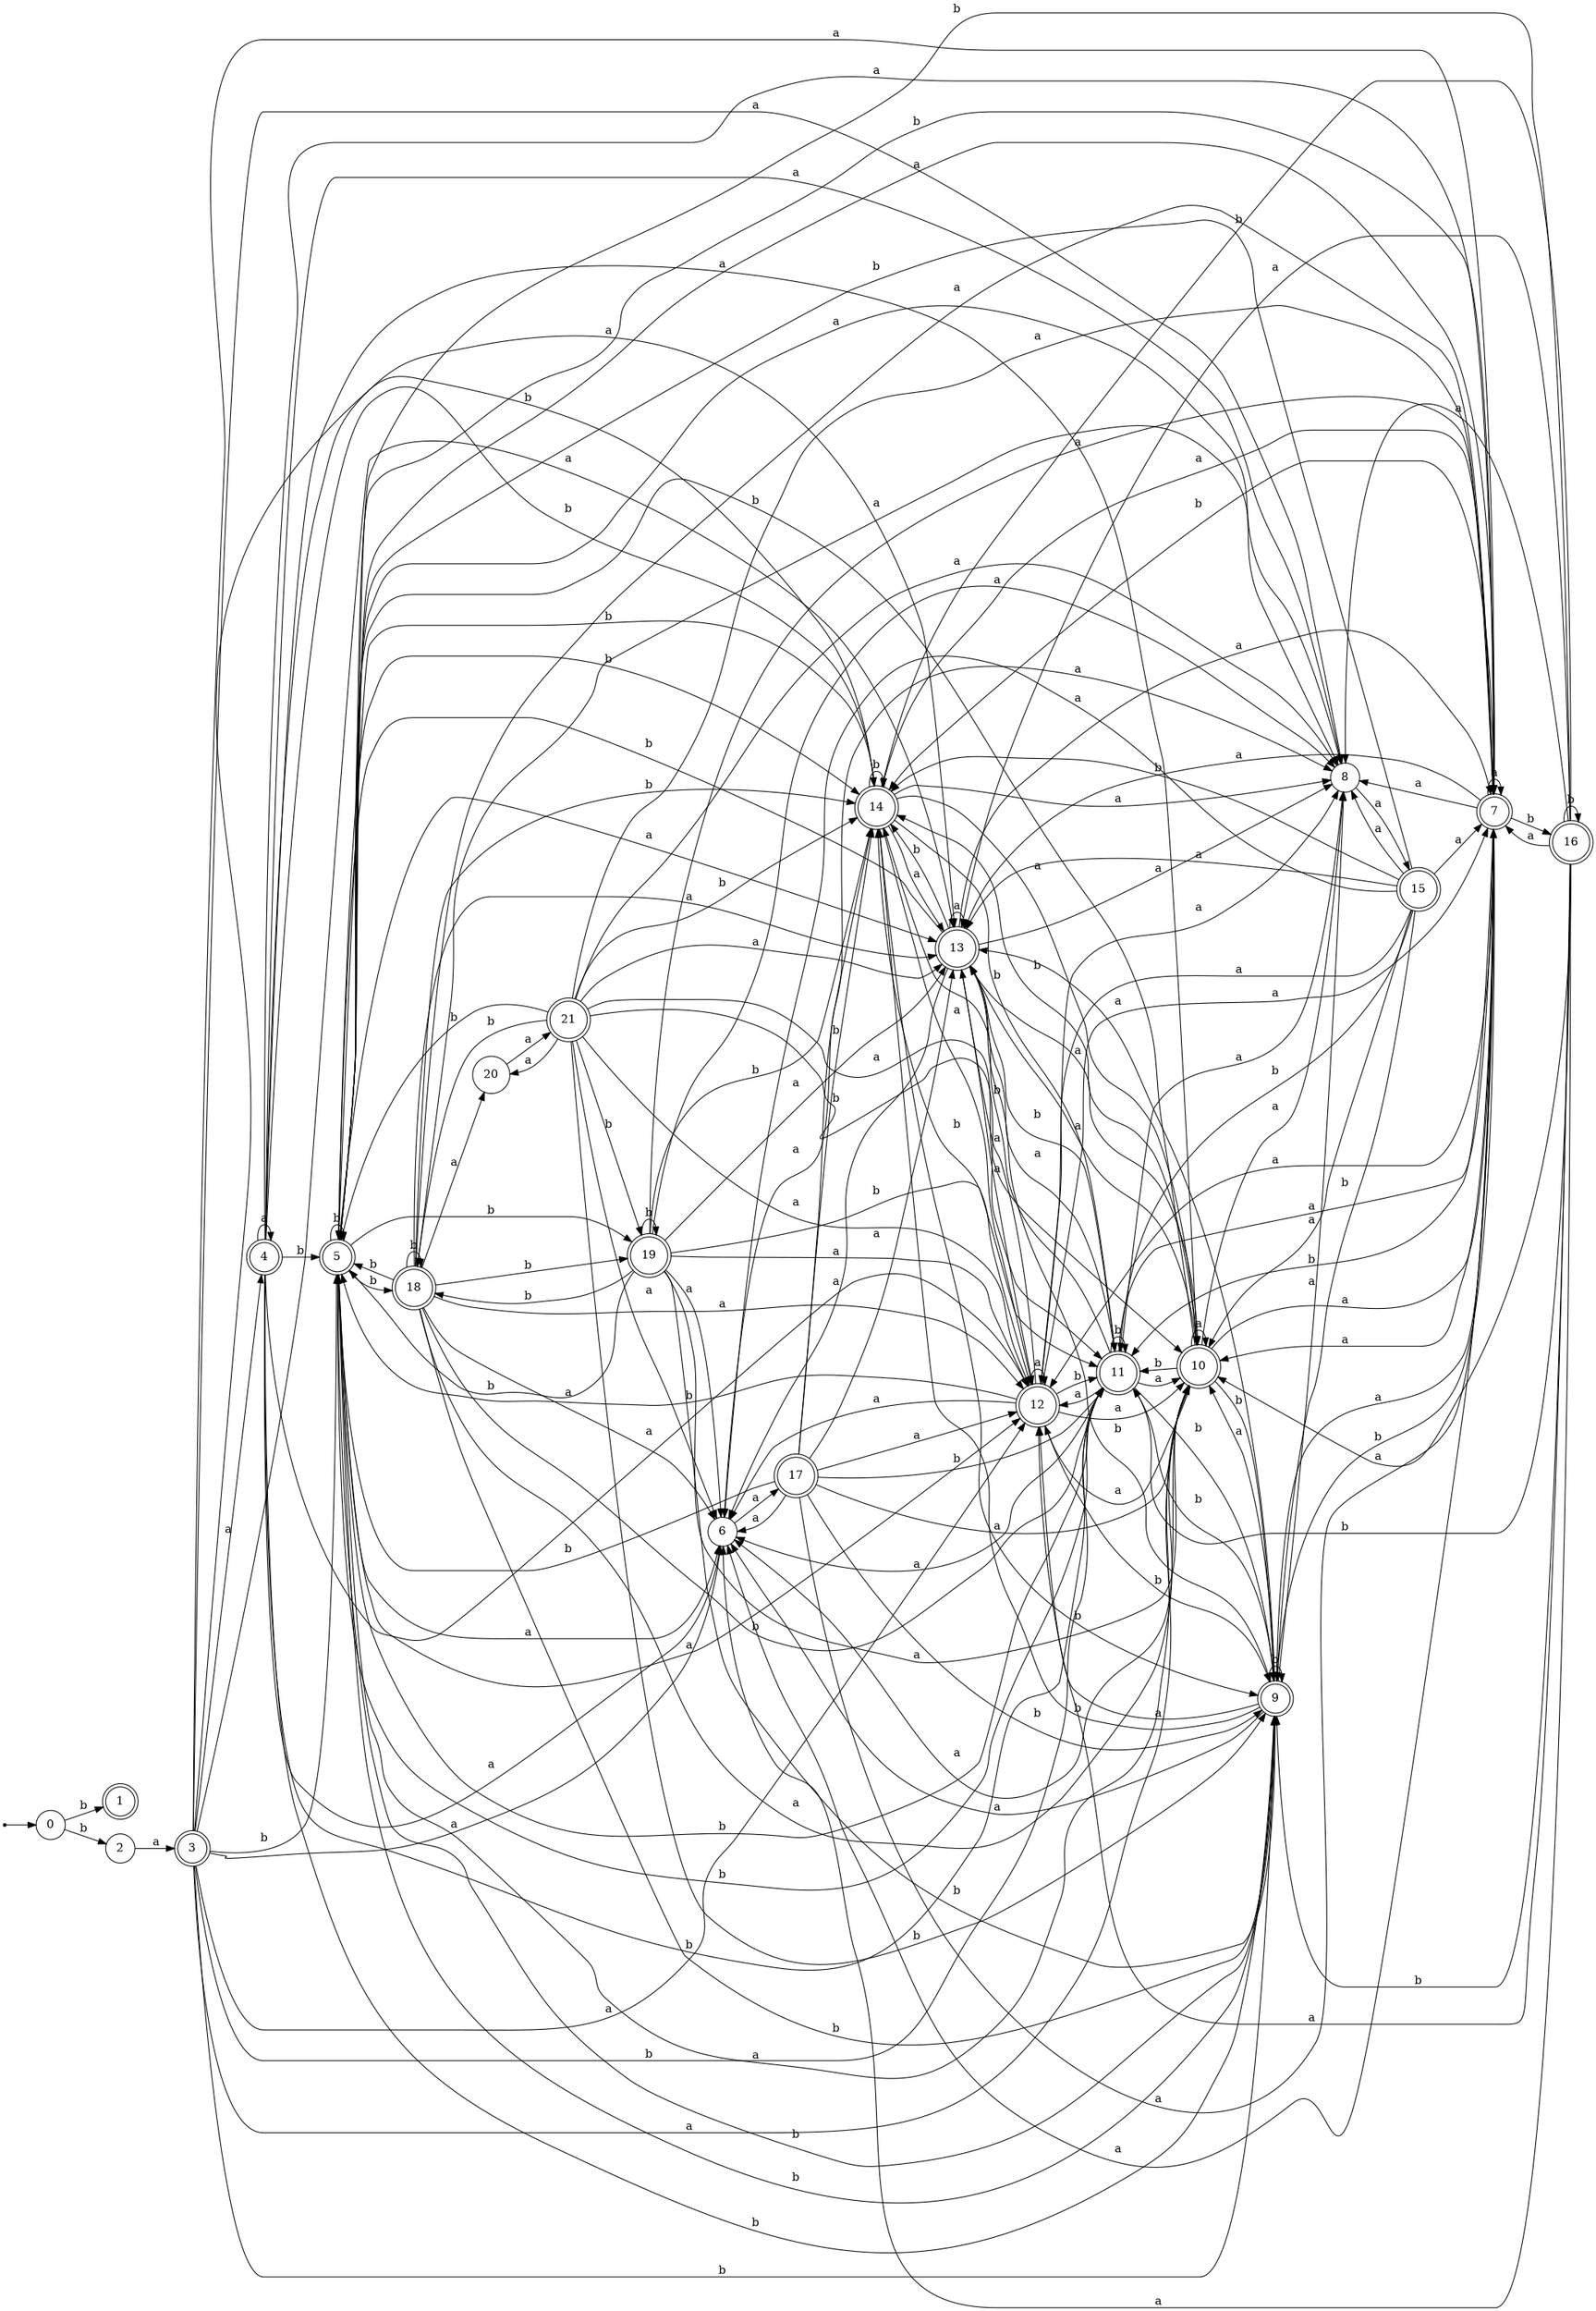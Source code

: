 digraph finite_state_machine {
rankdir=LR;
size="20,20";
node [shape = point]; "dummy0"
node [shape = circle]; "0";
"dummy0" -> "0";
node [shape = doublecircle]; "1";node [shape = circle]; "2";
node [shape = doublecircle]; "3";node [shape = doublecircle]; "4";node [shape = doublecircle]; "5";node [shape = circle]; "6";
node [shape = doublecircle]; "7";node [shape = circle]; "8";
node [shape = doublecircle]; "9";node [shape = doublecircle]; "10";node [shape = doublecircle]; "11";node [shape = doublecircle]; "12";node [shape = doublecircle]; "13";node [shape = doublecircle]; "14";node [shape = doublecircle]; "15";node [shape = doublecircle]; "16";node [shape = doublecircle]; "17";node [shape = doublecircle]; "18";node [shape = doublecircle]; "19";node [shape = circle]; "20";
node [shape = doublecircle]; "21";"0" -> "1" [label = "b"];
 "0" -> "2" [label = "b"];
 "2" -> "3" [label = "a"];
 "3" -> "4" [label = "a"];
 "3" -> "6" [label = "a"];
 "3" -> "7" [label = "a"];
 "3" -> "8" [label = "a"];
 "3" -> "10" [label = "a"];
 "3" -> "12" [label = "a"];
 "3" -> "13" [label = "a"];
 "3" -> "9" [label = "b"];
 "3" -> "11" [label = "b"];
 "3" -> "5" [label = "b"];
 "3" -> "14" [label = "b"];
 "14" -> "9" [label = "b"];
 "14" -> "11" [label = "b"];
 "14" -> "5" [label = "b"];
 "14" -> "14" [label = "b"];
 "14" -> "6" [label = "a"];
 "14" -> "7" [label = "a"];
 "14" -> "8" [label = "a"];
 "14" -> "10" [label = "a"];
 "14" -> "12" [label = "a"];
 "14" -> "13" [label = "a"];
 "13" -> "6" [label = "a"];
 "13" -> "7" [label = "a"];
 "13" -> "8" [label = "a"];
 "13" -> "10" [label = "a"];
 "13" -> "12" [label = "a"];
 "13" -> "13" [label = "a"];
 "13" -> "9" [label = "b"];
 "13" -> "11" [label = "b"];
 "13" -> "5" [label = "b"];
 "13" -> "14" [label = "b"];
 "12" -> "6" [label = "a"];
 "12" -> "7" [label = "a"];
 "12" -> "8" [label = "a"];
 "12" -> "10" [label = "a"];
 "12" -> "12" [label = "a"];
 "12" -> "13" [label = "a"];
 "12" -> "9" [label = "b"];
 "12" -> "11" [label = "b"];
 "12" -> "5" [label = "b"];
 "12" -> "14" [label = "b"];
 "11" -> "9" [label = "b"];
 "11" -> "11" [label = "b"];
 "11" -> "5" [label = "b"];
 "11" -> "14" [label = "b"];
 "11" -> "6" [label = "a"];
 "11" -> "7" [label = "a"];
 "11" -> "8" [label = "a"];
 "11" -> "10" [label = "a"];
 "11" -> "12" [label = "a"];
 "11" -> "13" [label = "a"];
 "10" -> "6" [label = "a"];
 "10" -> "7" [label = "a"];
 "10" -> "8" [label = "a"];
 "10" -> "10" [label = "a"];
 "10" -> "12" [label = "a"];
 "10" -> "13" [label = "a"];
 "10" -> "9" [label = "b"];
 "10" -> "11" [label = "b"];
 "10" -> "5" [label = "b"];
 "10" -> "14" [label = "b"];
 "9" -> "9" [label = "b"];
 "9" -> "11" [label = "b"];
 "9" -> "5" [label = "b"];
 "9" -> "14" [label = "b"];
 "9" -> "6" [label = "a"];
 "9" -> "7" [label = "a"];
 "9" -> "8" [label = "a"];
 "9" -> "10" [label = "a"];
 "9" -> "12" [label = "a"];
 "9" -> "13" [label = "a"];
 "8" -> "15" [label = "a"];
 "15" -> "6" [label = "a"];
 "15" -> "7" [label = "a"];
 "15" -> "8" [label = "a"];
 "15" -> "10" [label = "a"];
 "15" -> "12" [label = "a"];
 "15" -> "13" [label = "a"];
 "15" -> "9" [label = "b"];
 "15" -> "11" [label = "b"];
 "15" -> "5" [label = "b"];
 "15" -> "14" [label = "b"];
 "7" -> "6" [label = "a"];
 "7" -> "7" [label = "a"];
 "7" -> "8" [label = "a"];
 "7" -> "10" [label = "a"];
 "7" -> "12" [label = "a"];
 "7" -> "13" [label = "a"];
 "7" -> "16" [label = "b"];
 "7" -> "5" [label = "b"];
 "7" -> "9" [label = "b"];
 "7" -> "11" [label = "b"];
 "7" -> "14" [label = "b"];
 "16" -> "16" [label = "b"];
 "16" -> "5" [label = "b"];
 "16" -> "9" [label = "b"];
 "16" -> "11" [label = "b"];
 "16" -> "14" [label = "b"];
 "16" -> "6" [label = "a"];
 "16" -> "7" [label = "a"];
 "16" -> "8" [label = "a"];
 "16" -> "10" [label = "a"];
 "16" -> "12" [label = "a"];
 "16" -> "13" [label = "a"];
 "6" -> "17" [label = "a"];
 "17" -> "6" [label = "a"];
 "17" -> "7" [label = "a"];
 "17" -> "8" [label = "a"];
 "17" -> "10" [label = "a"];
 "17" -> "12" [label = "a"];
 "17" -> "13" [label = "a"];
 "17" -> "9" [label = "b"];
 "17" -> "11" [label = "b"];
 "17" -> "5" [label = "b"];
 "17" -> "14" [label = "b"];
 "5" -> "18" [label = "b"];
 "5" -> "19" [label = "b"];
 "5" -> "5" [label = "b"];
 "5" -> "9" [label = "b"];
 "5" -> "11" [label = "b"];
 "5" -> "14" [label = "b"];
 "5" -> "6" [label = "a"];
 "5" -> "7" [label = "a"];
 "5" -> "8" [label = "a"];
 "5" -> "10" [label = "a"];
 "5" -> "12" [label = "a"];
 "5" -> "13" [label = "a"];
 "19" -> "18" [label = "b"];
 "19" -> "19" [label = "b"];
 "19" -> "5" [label = "b"];
 "19" -> "9" [label = "b"];
 "19" -> "11" [label = "b"];
 "19" -> "14" [label = "b"];
 "19" -> "6" [label = "a"];
 "19" -> "7" [label = "a"];
 "19" -> "8" [label = "a"];
 "19" -> "10" [label = "a"];
 "19" -> "12" [label = "a"];
 "19" -> "13" [label = "a"];
 "18" -> "18" [label = "b"];
 "18" -> "19" [label = "b"];
 "18" -> "5" [label = "b"];
 "18" -> "9" [label = "b"];
 "18" -> "11" [label = "b"];
 "18" -> "14" [label = "b"];
 "18" -> "20" [label = "a"];
 "18" -> "6" [label = "a"];
 "18" -> "7" [label = "a"];
 "18" -> "8" [label = "a"];
 "18" -> "10" [label = "a"];
 "18" -> "12" [label = "a"];
 "18" -> "13" [label = "a"];
 "20" -> "21" [label = "a"];
 "21" -> "20" [label = "a"];
 "21" -> "6" [label = "a"];
 "21" -> "7" [label = "a"];
 "21" -> "8" [label = "a"];
 "21" -> "10" [label = "a"];
 "21" -> "12" [label = "a"];
 "21" -> "13" [label = "a"];
 "21" -> "18" [label = "b"];
 "21" -> "19" [label = "b"];
 "21" -> "5" [label = "b"];
 "21" -> "9" [label = "b"];
 "21" -> "11" [label = "b"];
 "21" -> "14" [label = "b"];
 "4" -> "4" [label = "a"];
 "4" -> "6" [label = "a"];
 "4" -> "7" [label = "a"];
 "4" -> "8" [label = "a"];
 "4" -> "10" [label = "a"];
 "4" -> "12" [label = "a"];
 "4" -> "13" [label = "a"];
 "4" -> "9" [label = "b"];
 "4" -> "11" [label = "b"];
 "4" -> "5" [label = "b"];
 "4" -> "14" [label = "b"];
 }
